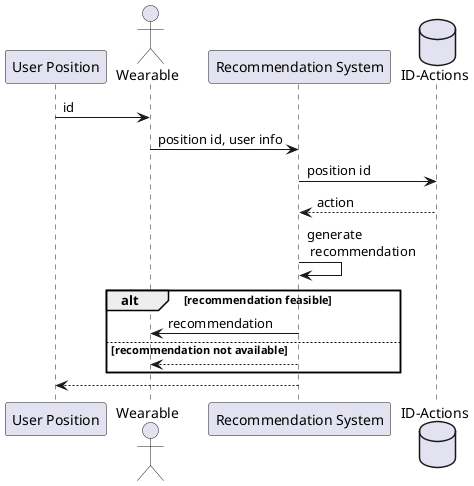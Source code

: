 @startuml situated-recommendation


participant "User Position" as user_position
actor Wearable as wearable
participant "Recommendation System" as recommendation_system
database "ID-Actions" as id_actions


user_position -> wearable : id
wearable -> recommendation_system : position id, user info
recommendation_system -> id_actions : position id
id_actions --> recommendation_system : action
recommendation_system -> recommendation_system : generate \n recommendation

alt recommendation feasible
recommendation_system -> wearable : recommendation 
else recommendation not available
recommendation_system --> wearable
end

recommendation_system --> user_position


' component "User Position" as user_position
' actor "Wearable" as wearable
' component "Recommendation System" as recommedation_system

' database "ID-Actions storage" as storage

' user_position ..> wearable : id

' wearable ..> recommedation_system : "user info\n position id"
' recommedation_system ..> wearable : "recommendation"
' recommedation_system -- storage

@enduml